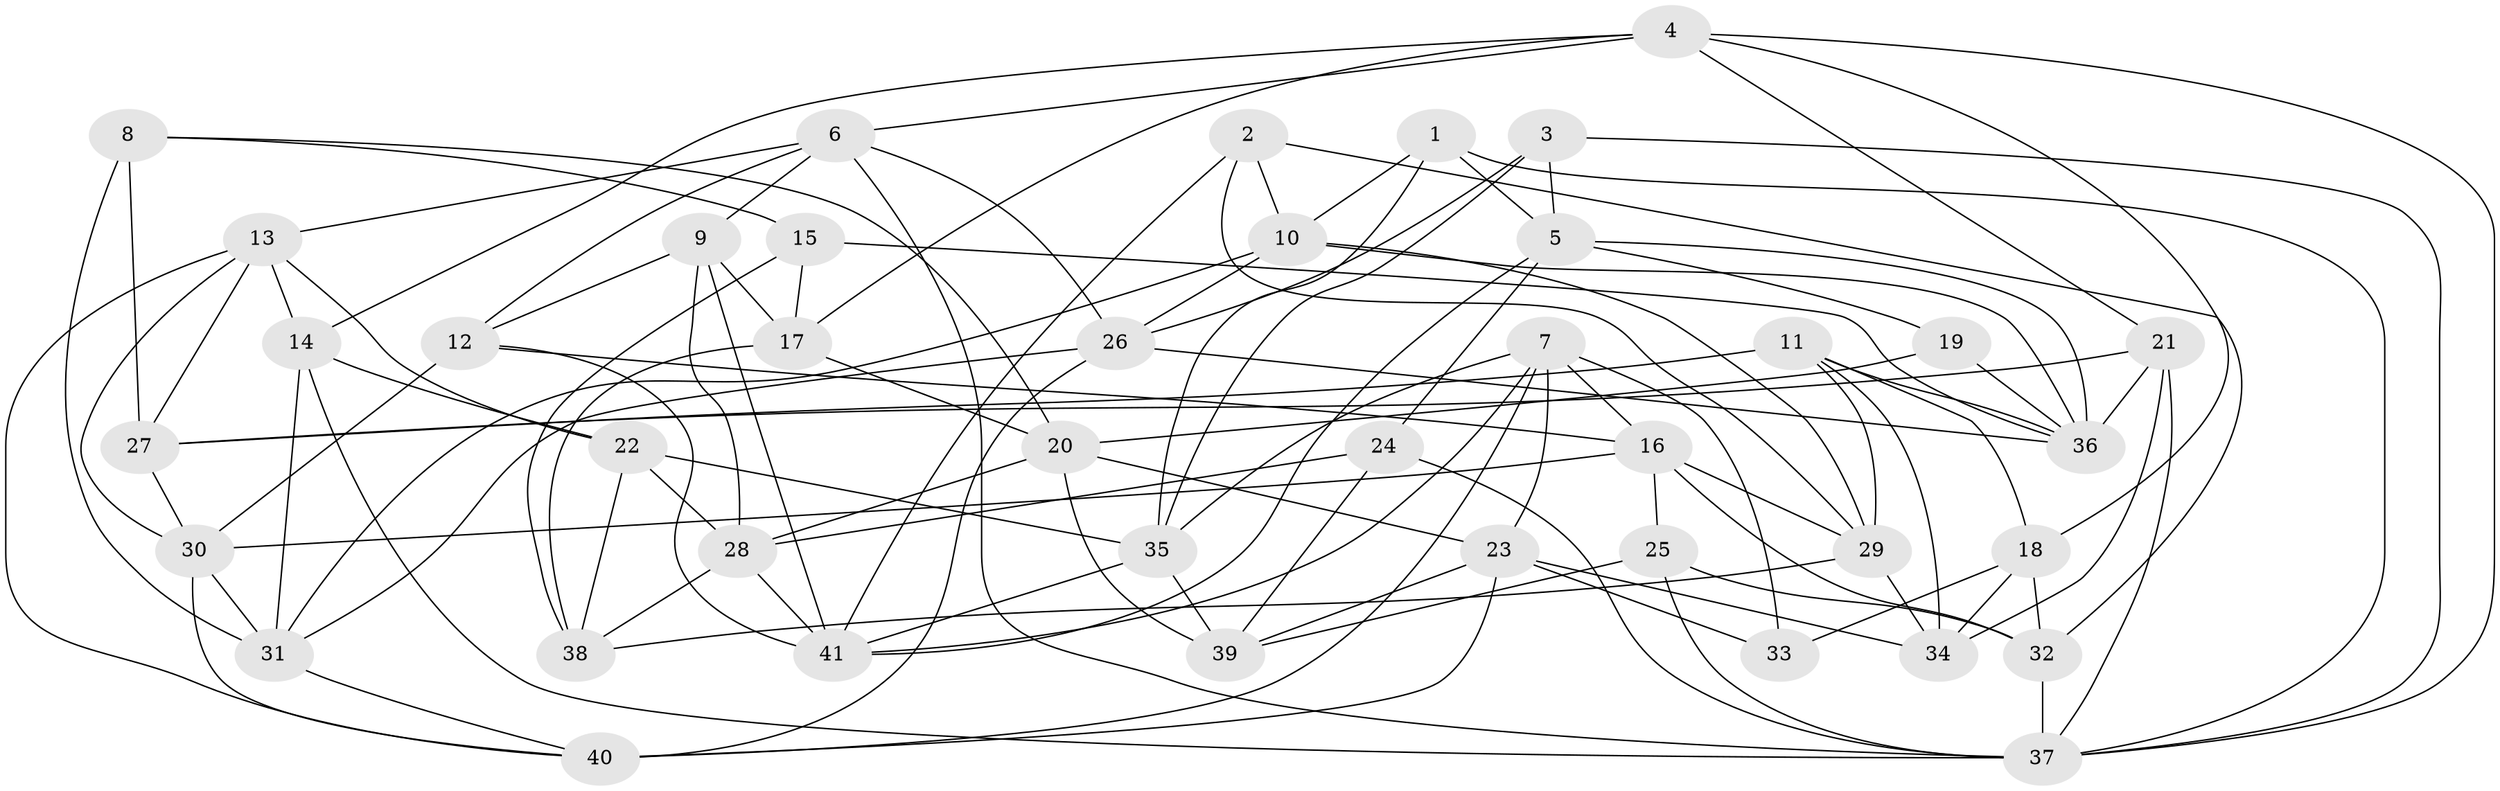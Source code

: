 // original degree distribution, {4: 1.0}
// Generated by graph-tools (version 1.1) at 2025/03/03/09/25 03:03:02]
// undirected, 41 vertices, 109 edges
graph export_dot {
graph [start="1"]
  node [color=gray90,style=filled];
  1;
  2;
  3;
  4;
  5;
  6;
  7;
  8;
  9;
  10;
  11;
  12;
  13;
  14;
  15;
  16;
  17;
  18;
  19;
  20;
  21;
  22;
  23;
  24;
  25;
  26;
  27;
  28;
  29;
  30;
  31;
  32;
  33;
  34;
  35;
  36;
  37;
  38;
  39;
  40;
  41;
  1 -- 5 [weight=1.0];
  1 -- 10 [weight=1.0];
  1 -- 35 [weight=1.0];
  1 -- 37 [weight=1.0];
  2 -- 10 [weight=1.0];
  2 -- 29 [weight=1.0];
  2 -- 32 [weight=1.0];
  2 -- 41 [weight=1.0];
  3 -- 5 [weight=1.0];
  3 -- 26 [weight=1.0];
  3 -- 35 [weight=1.0];
  3 -- 37 [weight=1.0];
  4 -- 6 [weight=1.0];
  4 -- 14 [weight=1.0];
  4 -- 17 [weight=1.0];
  4 -- 18 [weight=1.0];
  4 -- 21 [weight=1.0];
  4 -- 37 [weight=1.0];
  5 -- 19 [weight=1.0];
  5 -- 24 [weight=1.0];
  5 -- 36 [weight=1.0];
  5 -- 41 [weight=1.0];
  6 -- 9 [weight=1.0];
  6 -- 12 [weight=1.0];
  6 -- 13 [weight=1.0];
  6 -- 26 [weight=1.0];
  6 -- 37 [weight=1.0];
  7 -- 16 [weight=1.0];
  7 -- 23 [weight=1.0];
  7 -- 33 [weight=1.0];
  7 -- 35 [weight=1.0];
  7 -- 40 [weight=1.0];
  7 -- 41 [weight=1.0];
  8 -- 15 [weight=1.0];
  8 -- 20 [weight=1.0];
  8 -- 27 [weight=1.0];
  8 -- 31 [weight=1.0];
  9 -- 12 [weight=1.0];
  9 -- 17 [weight=2.0];
  9 -- 28 [weight=1.0];
  9 -- 41 [weight=1.0];
  10 -- 26 [weight=1.0];
  10 -- 29 [weight=1.0];
  10 -- 31 [weight=1.0];
  10 -- 36 [weight=1.0];
  11 -- 18 [weight=1.0];
  11 -- 27 [weight=2.0];
  11 -- 29 [weight=1.0];
  11 -- 34 [weight=1.0];
  11 -- 36 [weight=1.0];
  12 -- 16 [weight=1.0];
  12 -- 30 [weight=1.0];
  12 -- 41 [weight=2.0];
  13 -- 14 [weight=1.0];
  13 -- 22 [weight=1.0];
  13 -- 27 [weight=1.0];
  13 -- 30 [weight=1.0];
  13 -- 40 [weight=1.0];
  14 -- 22 [weight=2.0];
  14 -- 31 [weight=1.0];
  14 -- 37 [weight=1.0];
  15 -- 17 [weight=1.0];
  15 -- 36 [weight=2.0];
  15 -- 38 [weight=2.0];
  16 -- 25 [weight=1.0];
  16 -- 29 [weight=1.0];
  16 -- 30 [weight=1.0];
  16 -- 32 [weight=1.0];
  17 -- 20 [weight=1.0];
  17 -- 38 [weight=1.0];
  18 -- 32 [weight=1.0];
  18 -- 33 [weight=2.0];
  18 -- 34 [weight=1.0];
  19 -- 20 [weight=2.0];
  19 -- 36 [weight=1.0];
  20 -- 23 [weight=1.0];
  20 -- 28 [weight=1.0];
  20 -- 39 [weight=2.0];
  21 -- 27 [weight=1.0];
  21 -- 34 [weight=2.0];
  21 -- 36 [weight=1.0];
  21 -- 37 [weight=1.0];
  22 -- 28 [weight=1.0];
  22 -- 35 [weight=1.0];
  22 -- 38 [weight=1.0];
  23 -- 33 [weight=3.0];
  23 -- 34 [weight=1.0];
  23 -- 39 [weight=1.0];
  23 -- 40 [weight=1.0];
  24 -- 28 [weight=1.0];
  24 -- 37 [weight=1.0];
  24 -- 39 [weight=1.0];
  25 -- 32 [weight=1.0];
  25 -- 37 [weight=1.0];
  25 -- 39 [weight=1.0];
  26 -- 31 [weight=1.0];
  26 -- 36 [weight=1.0];
  26 -- 40 [weight=1.0];
  27 -- 30 [weight=1.0];
  28 -- 38 [weight=1.0];
  28 -- 41 [weight=1.0];
  29 -- 34 [weight=1.0];
  29 -- 38 [weight=1.0];
  30 -- 31 [weight=1.0];
  30 -- 40 [weight=1.0];
  31 -- 40 [weight=1.0];
  32 -- 37 [weight=2.0];
  35 -- 39 [weight=1.0];
  35 -- 41 [weight=1.0];
}
